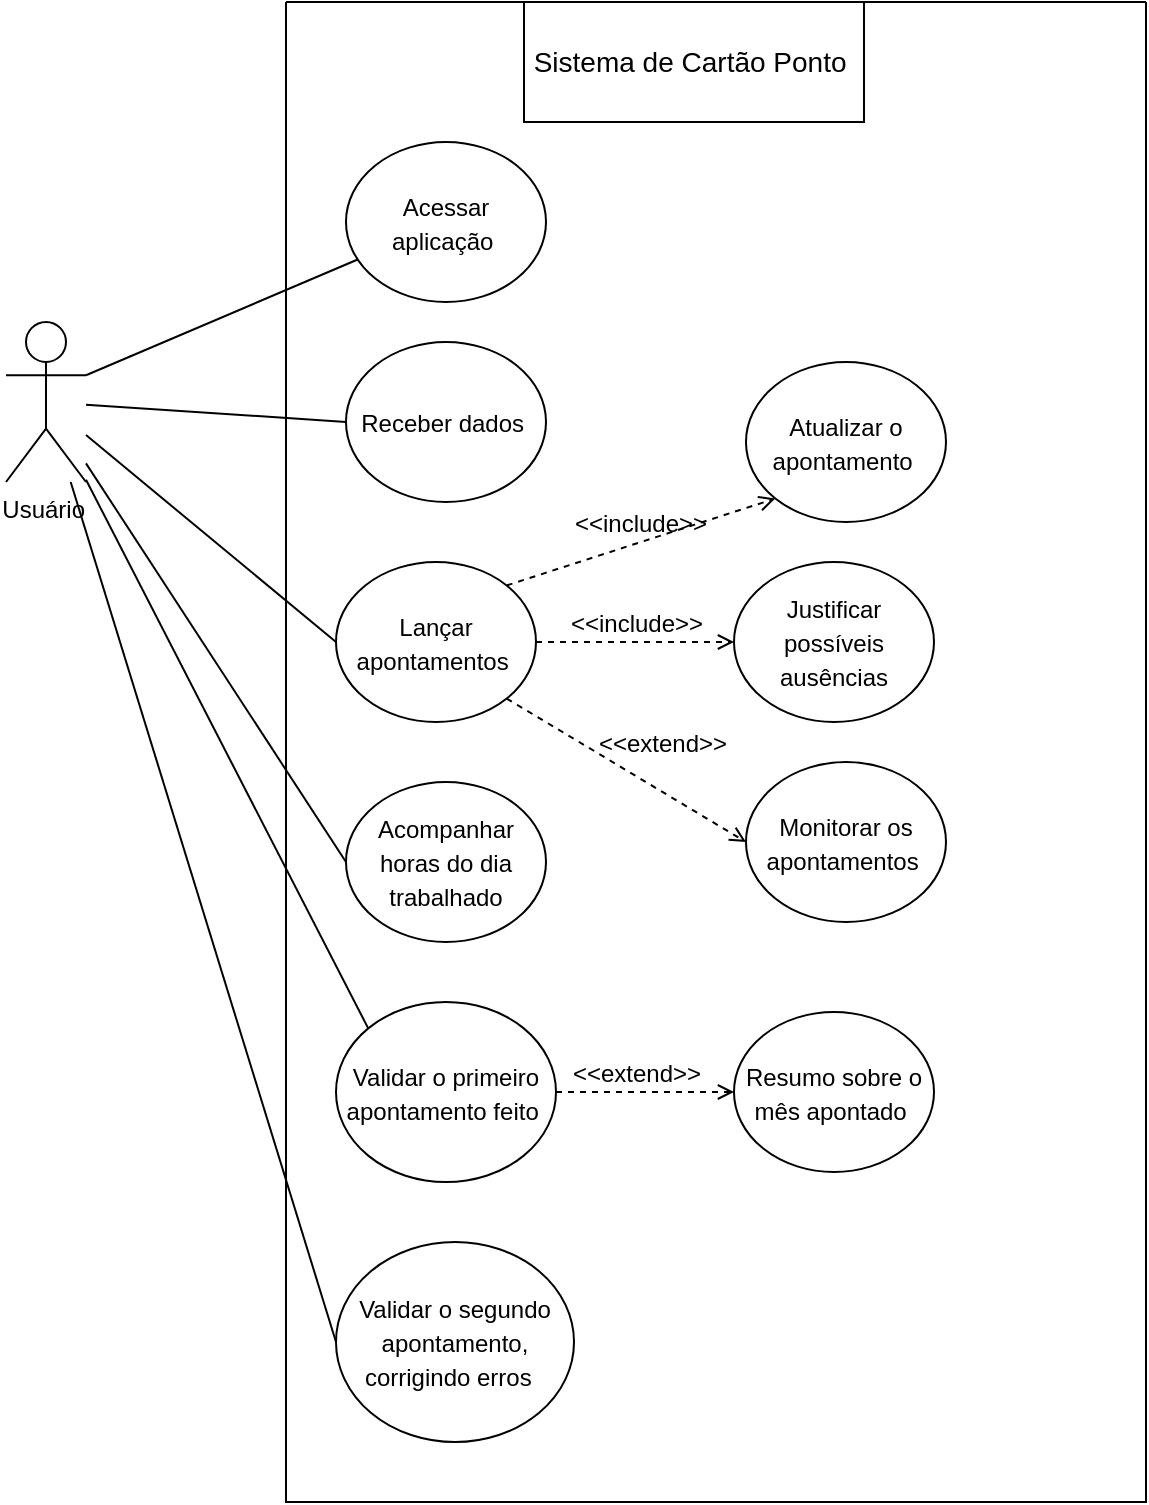 <mxfile>
    <diagram id="muJYXfw1EQ8d-LRjO-JD" name="Página-1">
        <mxGraphModel dx="810" dy="458" grid="1" gridSize="10" guides="1" tooltips="1" connect="1" arrows="1" fold="1" page="1" pageScale="1" pageWidth="827" pageHeight="1169" math="0" shadow="0">
            <root>
                <mxCell id="0"/>
                <mxCell id="1" parent="0"/>
                <mxCell id="8" style="edgeStyle=none;html=1;exitX=1;exitY=0.333;exitDx=0;exitDy=0;exitPerimeter=0;fontSize=12;endArrow=none;endFill=0;" edge="1" parent="1" source="2" target="7">
                    <mxGeometry relative="1" as="geometry"/>
                </mxCell>
                <mxCell id="22" style="edgeStyle=none;html=1;entryX=0;entryY=0.5;entryDx=0;entryDy=0;fontSize=12;endArrow=none;endFill=0;" edge="1" parent="1" source="2" target="10">
                    <mxGeometry relative="1" as="geometry"/>
                </mxCell>
                <mxCell id="23" style="edgeStyle=none;html=1;entryX=0;entryY=0.5;entryDx=0;entryDy=0;fontSize=12;endArrow=none;endFill=0;" edge="1" parent="1" source="2" target="12">
                    <mxGeometry relative="1" as="geometry"/>
                </mxCell>
                <mxCell id="24" style="edgeStyle=none;html=1;entryX=0;entryY=0.5;entryDx=0;entryDy=0;fontSize=12;endArrow=none;endFill=0;" edge="1" parent="1" source="2" target="21">
                    <mxGeometry relative="1" as="geometry"/>
                </mxCell>
                <mxCell id="26" style="edgeStyle=none;html=1;entryX=0;entryY=0;entryDx=0;entryDy=0;fontSize=12;endArrow=none;endFill=0;" edge="1" parent="1" source="2" target="25">
                    <mxGeometry relative="1" as="geometry"/>
                </mxCell>
                <mxCell id="30" style="edgeStyle=none;html=1;entryX=0;entryY=0.5;entryDx=0;entryDy=0;fontSize=12;endArrow=none;endFill=0;" edge="1" parent="1" source="2" target="29">
                    <mxGeometry relative="1" as="geometry"/>
                </mxCell>
                <mxCell id="2" value="Usuário&amp;nbsp;&lt;br&gt;" style="shape=umlActor;verticalLabelPosition=bottom;verticalAlign=top;html=1;outlineConnect=0;" vertex="1" parent="1">
                    <mxGeometry x="40" y="200" width="40" height="80" as="geometry"/>
                </mxCell>
                <mxCell id="5" value="" style="swimlane;startSize=0;" vertex="1" parent="1">
                    <mxGeometry x="180" y="40" width="430" height="750" as="geometry">
                        <mxRectangle x="180" y="40" width="50" height="40" as="alternateBounds"/>
                    </mxGeometry>
                </mxCell>
                <mxCell id="6" value="&lt;font style=&quot;font-size: 14px;&quot;&gt;Sistema de Cartão Ponto&amp;nbsp;&lt;/font&gt;" style="rounded=0;whiteSpace=wrap;html=1;" vertex="1" parent="5">
                    <mxGeometry x="119" width="170" height="60" as="geometry"/>
                </mxCell>
                <mxCell id="7" value="&lt;font style=&quot;font-size: 12px;&quot;&gt;Acessar aplicação&amp;nbsp;&lt;/font&gt;" style="ellipse;whiteSpace=wrap;html=1;fontSize=14;" vertex="1" parent="5">
                    <mxGeometry x="30" y="70" width="100" height="80" as="geometry"/>
                </mxCell>
                <mxCell id="10" value="&lt;font style=&quot;font-size: 12px;&quot;&gt;Receber dados&amp;nbsp;&lt;/font&gt;" style="ellipse;whiteSpace=wrap;html=1;fontSize=14;" vertex="1" parent="5">
                    <mxGeometry x="30" y="170" width="100" height="80" as="geometry"/>
                </mxCell>
                <mxCell id="12" value="&lt;font style=&quot;font-size: 12px;&quot;&gt;Lançar apontamentos&amp;nbsp;&lt;/font&gt;" style="ellipse;whiteSpace=wrap;html=1;fontSize=14;" vertex="1" parent="5">
                    <mxGeometry x="25" y="280" width="100" height="80" as="geometry"/>
                </mxCell>
                <mxCell id="14" value="&lt;font style=&quot;font-size: 12px;&quot;&gt;Justificar possíveis ausências&lt;/font&gt;" style="ellipse;whiteSpace=wrap;html=1;fontSize=14;" vertex="1" parent="5">
                    <mxGeometry x="224" y="280" width="100" height="80" as="geometry"/>
                </mxCell>
                <mxCell id="16" value="&amp;lt;&amp;lt;include&amp;gt;&amp;gt;" style="html=1;verticalAlign=bottom;labelBackgroundColor=none;endArrow=open;endFill=0;dashed=1;fontSize=12;exitX=1;exitY=0.5;exitDx=0;exitDy=0;entryX=0;entryY=0.5;entryDx=0;entryDy=0;" edge="1" parent="5" source="12" target="14">
                    <mxGeometry width="160" relative="1" as="geometry">
                        <mxPoint x="131" y="270" as="sourcePoint"/>
                        <mxPoint x="291" y="270" as="targetPoint"/>
                    </mxGeometry>
                </mxCell>
                <mxCell id="17" value="&lt;font style=&quot;font-size: 12px;&quot;&gt;Atualizar o apontamento&amp;nbsp;&lt;/font&gt;" style="ellipse;whiteSpace=wrap;html=1;fontSize=14;" vertex="1" parent="5">
                    <mxGeometry x="230" y="180" width="100" height="80" as="geometry"/>
                </mxCell>
                <mxCell id="18" value="&amp;lt;&amp;lt;include&amp;gt;&amp;gt;" style="html=1;verticalAlign=bottom;labelBackgroundColor=none;endArrow=open;endFill=0;dashed=1;fontSize=12;exitX=1;exitY=0;exitDx=0;exitDy=0;entryX=0;entryY=1;entryDx=0;entryDy=0;" edge="1" parent="5" source="12" target="17">
                    <mxGeometry width="160" relative="1" as="geometry">
                        <mxPoint x="150" y="270" as="sourcePoint"/>
                        <mxPoint x="244" y="270" as="targetPoint"/>
                        <mxPoint as="offset"/>
                    </mxGeometry>
                </mxCell>
                <mxCell id="19" value="&lt;font style=&quot;font-size: 12px;&quot;&gt;Monitorar os apontamentos&amp;nbsp;&lt;/font&gt;" style="ellipse;whiteSpace=wrap;html=1;fontSize=14;" vertex="1" parent="5">
                    <mxGeometry x="230" y="380" width="100" height="80" as="geometry"/>
                </mxCell>
                <mxCell id="20" value="&amp;lt;&amp;lt;extend&amp;gt;&amp;gt;" style="html=1;verticalAlign=bottom;labelBackgroundColor=none;endArrow=open;endFill=0;dashed=1;fontSize=12;exitX=1;exitY=1;exitDx=0;exitDy=0;entryX=0;entryY=0.5;entryDx=0;entryDy=0;" edge="1" parent="5" source="12" target="19">
                    <mxGeometry x="0.185" y="13" width="160" relative="1" as="geometry">
                        <mxPoint x="130" y="400" as="sourcePoint"/>
                        <mxPoint x="224" y="400" as="targetPoint"/>
                        <mxPoint as="offset"/>
                    </mxGeometry>
                </mxCell>
                <mxCell id="21" value="&lt;font style=&quot;font-size: 12px;&quot;&gt;Acompanhar horas do dia trabalhado&lt;/font&gt;" style="ellipse;whiteSpace=wrap;html=1;fontSize=14;" vertex="1" parent="5">
                    <mxGeometry x="30" y="390" width="100" height="80" as="geometry"/>
                </mxCell>
                <mxCell id="25" value="&lt;font style=&quot;font-size: 12px;&quot;&gt;Validar o primeiro apontamento feito&amp;nbsp;&lt;/font&gt;" style="ellipse;whiteSpace=wrap;html=1;fontSize=14;" vertex="1" parent="5">
                    <mxGeometry x="25" y="500" width="110" height="90" as="geometry"/>
                </mxCell>
                <mxCell id="27" value="&lt;font style=&quot;font-size: 12px;&quot;&gt;Resumo sobre o mês apontado&amp;nbsp;&lt;/font&gt;" style="ellipse;whiteSpace=wrap;html=1;fontSize=14;" vertex="1" parent="5">
                    <mxGeometry x="224" y="505" width="100" height="80" as="geometry"/>
                </mxCell>
                <mxCell id="28" value="&amp;lt;&amp;lt;extend&amp;gt;&amp;gt;" style="html=1;verticalAlign=bottom;labelBackgroundColor=none;endArrow=open;endFill=0;dashed=1;fontSize=12;exitX=1;exitY=0.5;exitDx=0;exitDy=0;entryX=0;entryY=0.5;entryDx=0;entryDy=0;" edge="1" parent="5" source="25" target="27">
                    <mxGeometry x="-0.1" width="160" relative="1" as="geometry">
                        <mxPoint x="169.355" y="433.284" as="sourcePoint"/>
                        <mxPoint x="289" y="505" as="targetPoint"/>
                        <mxPoint as="offset"/>
                    </mxGeometry>
                </mxCell>
                <mxCell id="29" value="&lt;font style=&quot;font-size: 12px;&quot;&gt;Validar o segundo apontamento, corrigindo erros&amp;nbsp;&amp;nbsp;&lt;/font&gt;" style="ellipse;whiteSpace=wrap;html=1;fontSize=14;" vertex="1" parent="5">
                    <mxGeometry x="25" y="620" width="119" height="100" as="geometry"/>
                </mxCell>
            </root>
        </mxGraphModel>
    </diagram>
</mxfile>
